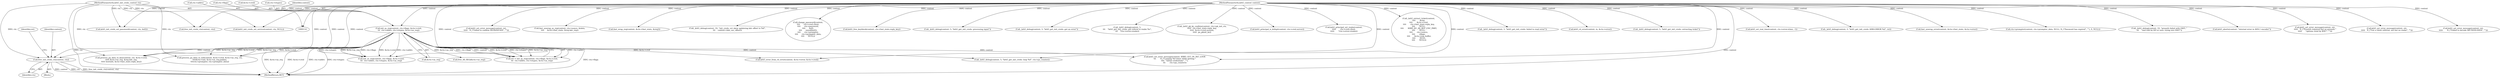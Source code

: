 digraph "0_heimdal_2f7f3d9960aa6ea21358bdf3687cee5149aa35cf@API" {
"1000166" [label="(Call,free_init_creds_ctx(context, ctx))"];
"1000144" [label="(Call,init_as_req(context, ctx->flags, &ctx->cred,\n\t\t\t  ctx->addrs, ctx->etypes, &ctx->as_req))"];
"1000115" [label="(MethodParameterIn,krb5_context context)"];
"1000116" [label="(MethodParameterIn,krb5_init_creds_context ctx)"];
"1000116" [label="(MethodParameterIn,krb5_init_creds_context ctx)"];
"1000654" [label="(Call,krb5_set_real_time(context, ctx->error.stime, -1))"];
"1000572" [label="(Call,_krb5_debug(context, 5, \"krb5_get_init_creds: KRB-ERROR %d\", ret))"];
"1000178" [label="(Call,krb5_set_error_message(context, KRB5_GET_IN_TKT_LOOP,\n\t\t\t       N_(\"Looping %d times while getting \"\n\t\t\t\t  \"initial credentials\", \"\"),\n\t\t\t       ctx->pa_counter))"];
"1000547" [label="(Call,fast_unwrap_error(context, &ctx->fast_state, &ctx->error))"];
"1000802" [label="(Call,ctx->prompter(context, ctx->prompter_data, NULL, N_(\"Password has expired\", \"\"), 0, NULL))"];
"1000159" [label="(Call,&ctx->as_req)"];
"1000149" [label="(Call,&ctx->cred)"];
"1000898" [label="(Call,_krb5_debug(context, 10, \"preauth failed with FAST, \"\n\t\t\t    \"and told by KD or user, trying w/o FAST\"))"];
"1001089" [label="(Call,krb5_abortx(context, \"internal error in ASN.1 encoder\"))"];
"1000756" [label="(Call,free_AS_REQ(&ctx->as_req))"];
"1000142" [label="(Call,ret = init_as_req(context, ctx->flags, &ctx->cred,\n\t\t\t  ctx->addrs, ctx->etypes, &ctx->as_req))"];
"1000636" [label="(Call,krb5_set_error_message(context, ret,\n\t\t\t\t\t   N_(\"Preauth required but no preauth \"\n\t\t\t\t\t      \"options send by KDC\", \"\")))"];
"1000703" [label="(Call,krb5_set_error_message(context, ret,\n\t\t\t\t\t   N_(\"Got a client referral, not but no realm\", \"\")))"];
"1000628" [label="(Call,krb5_set_error_message(context, ret,\n\t\t\t\t\t       N_(\"Failed to decode METHOD-DATA\", \"\")))"];
"1000437" [label="(Call,krb5_set_error_message(context, ret,\n\t\t\t\t\t   N_(\"Failed to confirm PA-PKINIT-KX\", \"\")))"];
"1000999" [label="(Call,process_pa_data_to_md(context, &ctx->cred, &ctx->as_req, ctx,\n\t\t\t\t&ctx->md, &ctx->as_req.padata,\n\t\t\t\tctx->prompter, ctx->prompter_data))"];
"1000274" [label="(Call,fast_unwrap_as_rep(context, ctx->nonce, &data,\n\t\t\t\t     &ctx->fast_state, &rep.kdc_rep))"];
"1001038" [label="(Call,fast_wrap_req(context, &ctx->fast_state, &req2))"];
"1000319" [label="(Call,process_pa_data_to_key(context, ctx, &ctx->cred,\n\t\t\t\t\t &ctx->as_req, &rep.kdc_rep,\n\t\t\t\t\t hostinfo, &ctx->fast_state.reply_key))"];
"1000670" [label="(Call,_krb5_debug(context, 10, \"init_creds: err skew updateing kdc offset to %d\",\n\t\t\t    context->kdc_sec_offset))"];
"1000837" [label="(Call,change_password(context,\n\t\t\t\t      ctx->cred.client,\n\t\t\t\t      ctx->password,\n\t\t\t\t      buf2,\n\t\t\t\t      sizeof(buf2),\n\t\t\t\t      ctx->prompter,\n\t\t\t\t      ctx->prompter_data,\n\t\t\t\t      NULL))"];
"1000860" [label="(Call,krb5_init_creds_set_password(context, ctx, buf2))"];
"1001119" [label="(MethodReturn,RET)"];
"1000468" [label="(Call,krb5_free_keyblock(context, ctx->fast_state.reply_key))"];
"1000562" [label="(Call,krb5_error_from_rd_error(context, &ctx->error, &ctx->cred))"];
"1000214" [label="(Call,_krb5_debug(context, 5, \"krb5_get_init_creds: processing input\"))"];
"1000156" [label="(Call,ctx->etypes)"];
"1000500" [label="(Call,_krb5_debug(context, 5, \"krb5_get_init_creds: got an error\"))"];
"1000710" [label="(Call,_krb5_debug(context, 5,\n\t\t\t    \"krb5_get_init_creds: got referal to realm %s\",\n\t\t\t    *ctx->error.crealm))"];
"1000418" [label="(Call,_krb5_pk_kx_confirm(context, ctx->pk_init_ctx,\n\t\t\t\t\t  ctx->fast_state.reply_key,\n\t\t\t\t\t  &ctx->cred.session,\n\t\t\t\t\t  pa_pkinit_kx))"];
"1000166" [label="(Call,free_init_creds_ctx(context, ctx))"];
"1000739" [label="(Call,krb5_principal_is_krbtgt(context, ctx->cred.server))"];
"1000722" [label="(Call,krb5_principal_set_realm(context,\n\t\t\t\t\t       ctx->cred.client,\n\t\t\t\t\t       *ctx->error.crealm))"];
"1000165" [label="(Block,)"];
"1000955" [label="(Call,free_init_creds_ctx(context, ctx))"];
"1000749" [label="(Call,krb5_init_creds_set_service(context, ctx, NULL))"];
"1000145" [label="(Identifier,context)"];
"1000167" [label="(Identifier,context)"];
"1000170" [label="(Identifier,ret)"];
"1000193" [label="(Call,_krb5_debug(context, 5, \"krb5_get_init_creds: loop %d\", ctx->pa_counter))"];
"1000153" [label="(Call,ctx->addrs)"];
"1000168" [label="(Identifier,ctx)"];
"1000356" [label="(Call,_krb5_extract_ticket(context,\n\t\t\t\t       &rep,\n\t\t\t\t       &ctx->cred,\n\t\t\t\t       ctx->fast_state.reply_key,\n\t\t\t\t       NULL,\n\t\t\t\t       KRB5_KU_AS_REP_ENC_PART,\n\t\t\t\t       NULL,\n\t\t\t\t       ctx->nonce,\n\t\t\t\t       eflags,\n \t\t\t\t       &ctx->req_buffer,\n \t\t\t\t       NULL,\n \t\t\t\t       NULL))"];
"1000115" [label="(MethodParameterIn,krb5_context context)"];
"1000933" [label="(Call,init_as_req(context, ctx->flags, &ctx->cred,\n\t\t\t  ctx->addrs, ctx->etypes, &ctx->as_req))"];
"1000144" [label="(Call,init_as_req(context, ctx->flags, &ctx->cred,\n\t\t\t  ctx->addrs, ctx->etypes, &ctx->as_req))"];
"1000540" [label="(Call,_krb5_debug(context, 5, \"krb5_get_init_creds: failed to read error\"))"];
"1000146" [label="(Call,ctx->flags)"];
"1000511" [label="(Call,krb5_rd_error(context, in, &ctx->error))"];
"1000350" [label="(Call,_krb5_debug(context, 5, \"krb5_get_init_creds: extracting ticket\"))"];
"1000166" -> "1000165"  [label="AST: "];
"1000166" -> "1000168"  [label="CFG: "];
"1000167" -> "1000166"  [label="AST: "];
"1000168" -> "1000166"  [label="AST: "];
"1000170" -> "1000166"  [label="CFG: "];
"1000166" -> "1001119"  [label="DDG: ctx"];
"1000166" -> "1001119"  [label="DDG: free_init_creds_ctx(context, ctx)"];
"1000166" -> "1001119"  [label="DDG: context"];
"1000144" -> "1000166"  [label="DDG: context"];
"1000115" -> "1000166"  [label="DDG: context"];
"1000116" -> "1000166"  [label="DDG: ctx"];
"1000144" -> "1000142"  [label="AST: "];
"1000144" -> "1000159"  [label="CFG: "];
"1000145" -> "1000144"  [label="AST: "];
"1000146" -> "1000144"  [label="AST: "];
"1000149" -> "1000144"  [label="AST: "];
"1000153" -> "1000144"  [label="AST: "];
"1000156" -> "1000144"  [label="AST: "];
"1000159" -> "1000144"  [label="AST: "];
"1000142" -> "1000144"  [label="CFG: "];
"1000144" -> "1001119"  [label="DDG: &ctx->as_req"];
"1000144" -> "1001119"  [label="DDG: &ctx->cred"];
"1000144" -> "1001119"  [label="DDG: ctx->addrs"];
"1000144" -> "1001119"  [label="DDG: ctx->etypes"];
"1000144" -> "1001119"  [label="DDG: ctx->flags"];
"1000144" -> "1000142"  [label="DDG: ctx->addrs"];
"1000144" -> "1000142"  [label="DDG: ctx->flags"];
"1000144" -> "1000142"  [label="DDG: context"];
"1000144" -> "1000142"  [label="DDG: &ctx->cred"];
"1000144" -> "1000142"  [label="DDG: ctx->etypes"];
"1000144" -> "1000142"  [label="DDG: &ctx->as_req"];
"1000115" -> "1000144"  [label="DDG: context"];
"1000144" -> "1000178"  [label="DDG: context"];
"1000144" -> "1000193"  [label="DDG: context"];
"1000144" -> "1000319"  [label="DDG: &ctx->cred"];
"1000144" -> "1000319"  [label="DDG: &ctx->as_req"];
"1000144" -> "1000562"  [label="DDG: &ctx->cred"];
"1000144" -> "1000756"  [label="DDG: &ctx->as_req"];
"1000144" -> "1000933"  [label="DDG: ctx->flags"];
"1000144" -> "1000933"  [label="DDG: &ctx->cred"];
"1000144" -> "1000933"  [label="DDG: ctx->addrs"];
"1000144" -> "1000933"  [label="DDG: ctx->etypes"];
"1000144" -> "1000933"  [label="DDG: &ctx->as_req"];
"1000144" -> "1000999"  [label="DDG: &ctx->cred"];
"1000144" -> "1000999"  [label="DDG: &ctx->as_req"];
"1000115" -> "1000114"  [label="AST: "];
"1000115" -> "1001119"  [label="DDG: context"];
"1000115" -> "1000178"  [label="DDG: context"];
"1000115" -> "1000193"  [label="DDG: context"];
"1000115" -> "1000214"  [label="DDG: context"];
"1000115" -> "1000274"  [label="DDG: context"];
"1000115" -> "1000319"  [label="DDG: context"];
"1000115" -> "1000350"  [label="DDG: context"];
"1000115" -> "1000356"  [label="DDG: context"];
"1000115" -> "1000418"  [label="DDG: context"];
"1000115" -> "1000437"  [label="DDG: context"];
"1000115" -> "1000468"  [label="DDG: context"];
"1000115" -> "1000500"  [label="DDG: context"];
"1000115" -> "1000511"  [label="DDG: context"];
"1000115" -> "1000540"  [label="DDG: context"];
"1000115" -> "1000547"  [label="DDG: context"];
"1000115" -> "1000562"  [label="DDG: context"];
"1000115" -> "1000572"  [label="DDG: context"];
"1000115" -> "1000628"  [label="DDG: context"];
"1000115" -> "1000636"  [label="DDG: context"];
"1000115" -> "1000654"  [label="DDG: context"];
"1000115" -> "1000670"  [label="DDG: context"];
"1000115" -> "1000703"  [label="DDG: context"];
"1000115" -> "1000710"  [label="DDG: context"];
"1000115" -> "1000722"  [label="DDG: context"];
"1000115" -> "1000739"  [label="DDG: context"];
"1000115" -> "1000749"  [label="DDG: context"];
"1000115" -> "1000802"  [label="DDG: context"];
"1000115" -> "1000837"  [label="DDG: context"];
"1000115" -> "1000860"  [label="DDG: context"];
"1000115" -> "1000898"  [label="DDG: context"];
"1000115" -> "1000933"  [label="DDG: context"];
"1000115" -> "1000955"  [label="DDG: context"];
"1000115" -> "1000999"  [label="DDG: context"];
"1000115" -> "1001038"  [label="DDG: context"];
"1000115" -> "1001089"  [label="DDG: context"];
"1000116" -> "1000114"  [label="AST: "];
"1000116" -> "1001119"  [label="DDG: ctx"];
"1000116" -> "1000319"  [label="DDG: ctx"];
"1000116" -> "1000749"  [label="DDG: ctx"];
"1000116" -> "1000860"  [label="DDG: ctx"];
"1000116" -> "1000955"  [label="DDG: ctx"];
"1000116" -> "1000999"  [label="DDG: ctx"];
}
